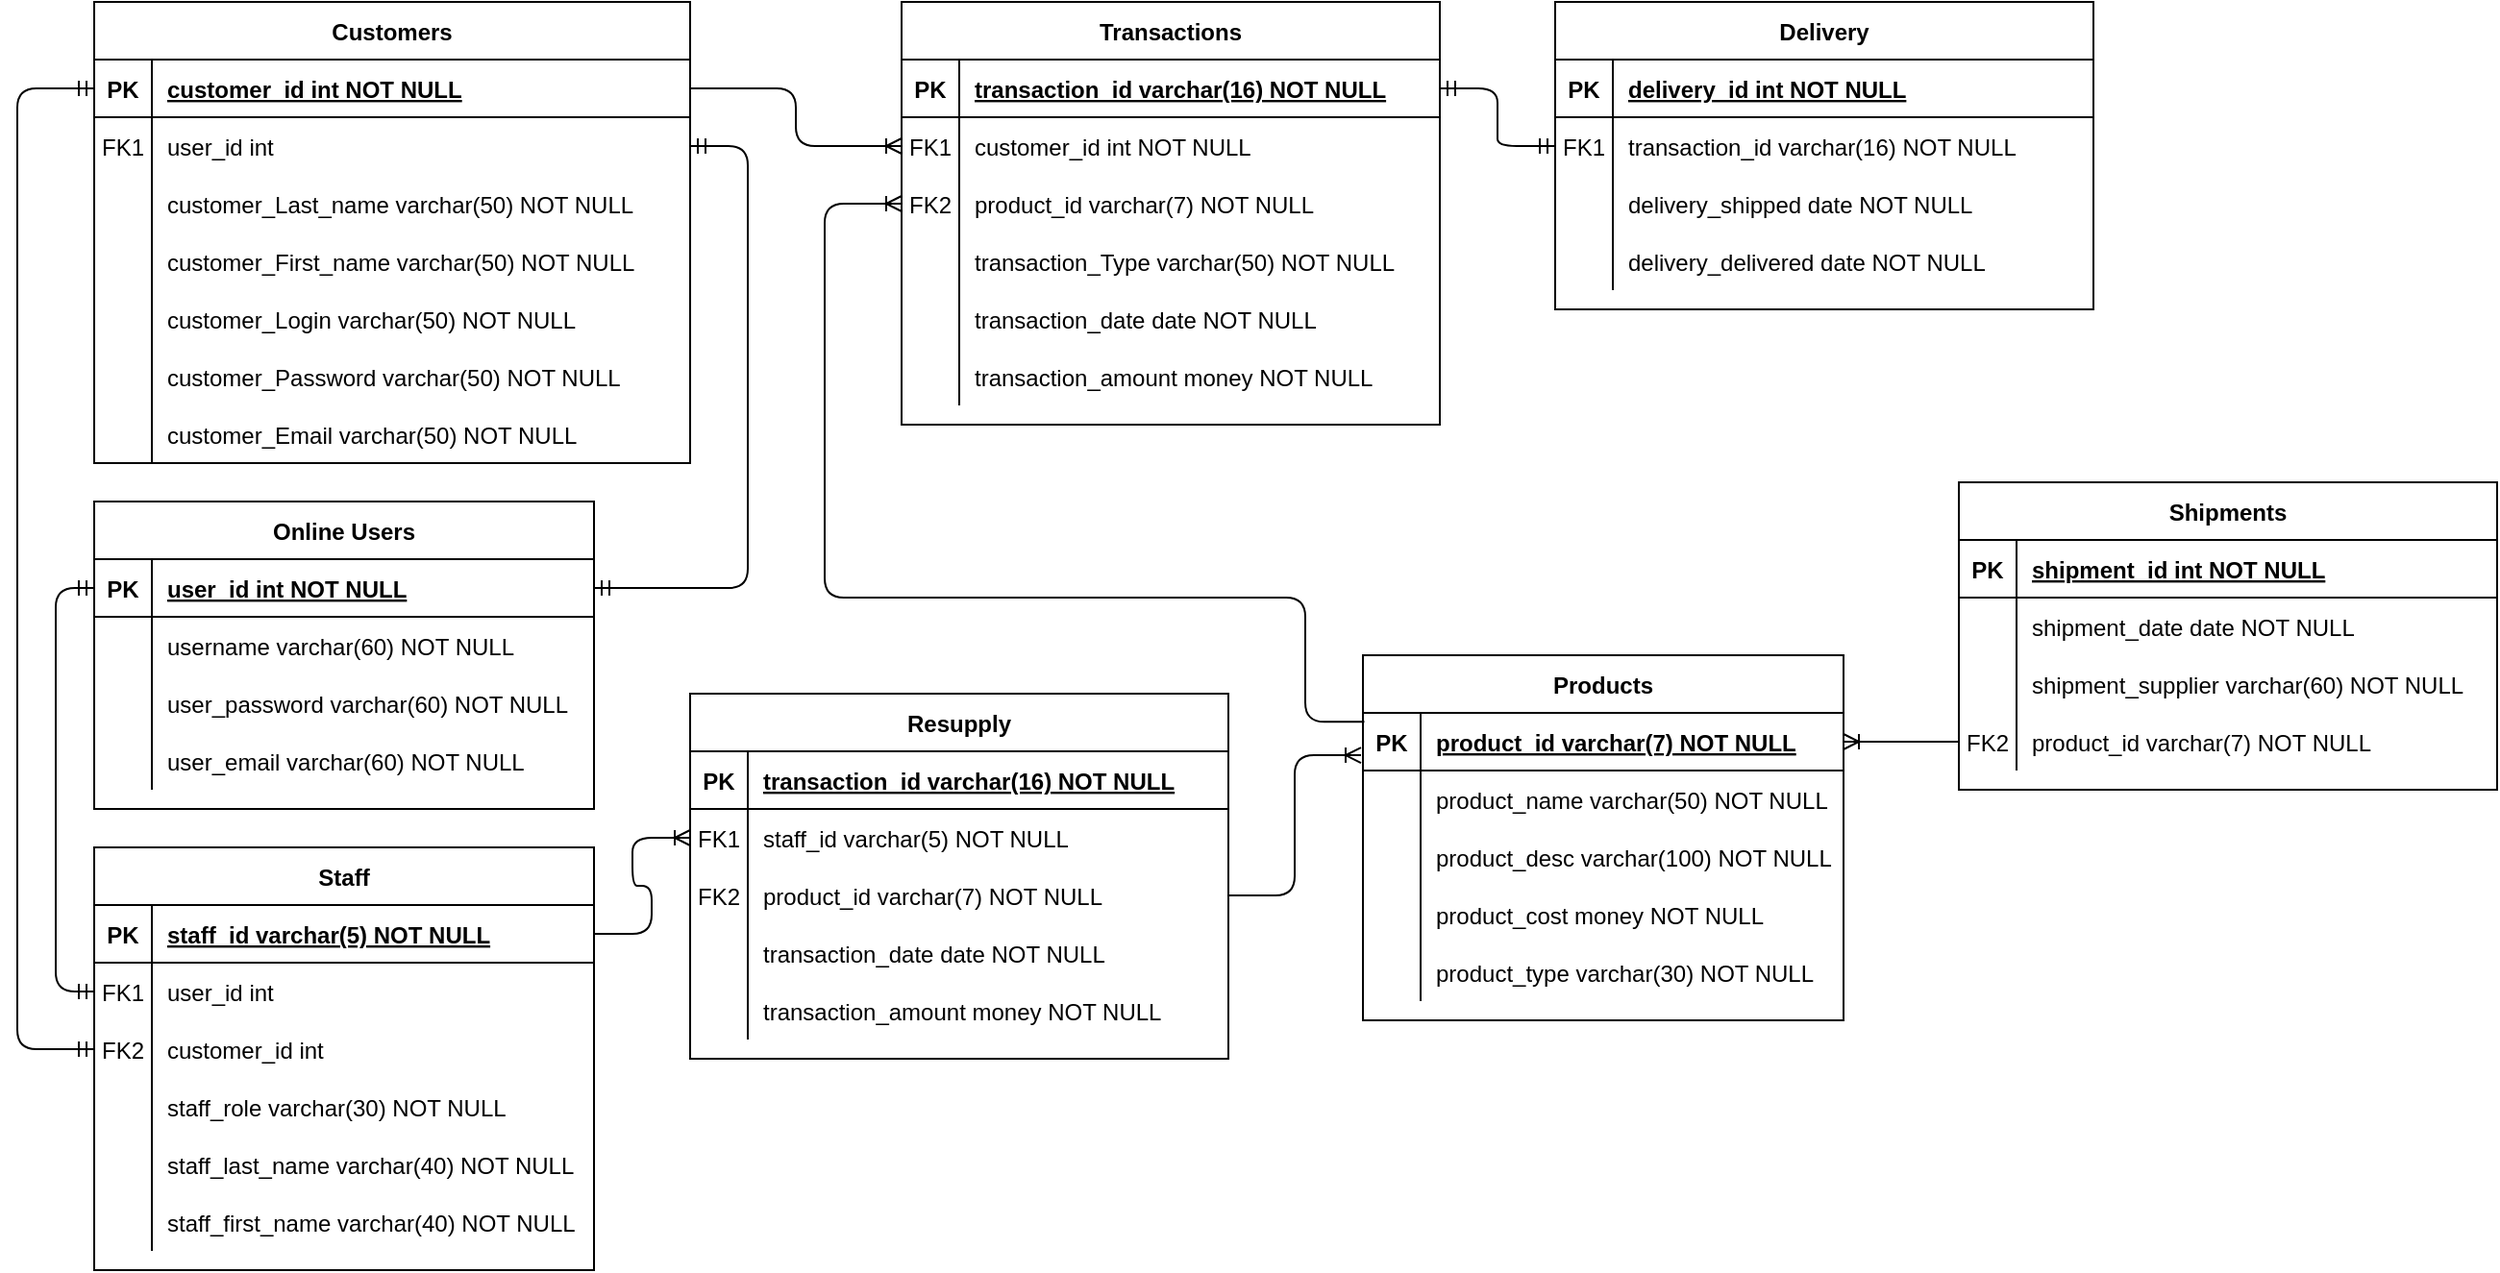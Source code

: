 <mxfile version="15.0.5" type="github">
  <diagram id="R2lEEEUBdFMjLlhIrx00" name="Page-1">
    <mxGraphModel dx="1497" dy="776" grid="1" gridSize="10" guides="1" tooltips="1" connect="1" arrows="1" fold="1" page="1" pageScale="1" pageWidth="850" pageHeight="1100" math="0" shadow="0" extFonts="Permanent Marker^https://fonts.googleapis.com/css?family=Permanent+Marker">
      <root>
        <mxCell id="0" />
        <mxCell id="1" parent="0" />
        <mxCell id="C-vyLk0tnHw3VtMMgP7b-2" value="Transactions" style="shape=table;startSize=30;container=1;collapsible=1;childLayout=tableLayout;fixedRows=1;rowLines=0;fontStyle=1;align=center;resizeLast=1;" parent="1" vertex="1">
          <mxGeometry x="510" y="80" width="280" height="220" as="geometry" />
        </mxCell>
        <mxCell id="C-vyLk0tnHw3VtMMgP7b-3" value="" style="shape=partialRectangle;collapsible=0;dropTarget=0;pointerEvents=0;fillColor=none;points=[[0,0.5],[1,0.5]];portConstraint=eastwest;top=0;left=0;right=0;bottom=1;" parent="C-vyLk0tnHw3VtMMgP7b-2" vertex="1">
          <mxGeometry y="30" width="280" height="30" as="geometry" />
        </mxCell>
        <mxCell id="C-vyLk0tnHw3VtMMgP7b-4" value="PK" style="shape=partialRectangle;overflow=hidden;connectable=0;fillColor=none;top=0;left=0;bottom=0;right=0;fontStyle=1;" parent="C-vyLk0tnHw3VtMMgP7b-3" vertex="1">
          <mxGeometry width="30" height="30" as="geometry" />
        </mxCell>
        <mxCell id="C-vyLk0tnHw3VtMMgP7b-5" value="transaction_id varchar(16) NOT NULL " style="shape=partialRectangle;overflow=hidden;connectable=0;fillColor=none;top=0;left=0;bottom=0;right=0;align=left;spacingLeft=6;fontStyle=5;" parent="C-vyLk0tnHw3VtMMgP7b-3" vertex="1">
          <mxGeometry x="30" width="250" height="30" as="geometry" />
        </mxCell>
        <mxCell id="ZlG9DIzMTzp9tEVPSgAF-17" value="" style="shape=partialRectangle;collapsible=0;dropTarget=0;pointerEvents=0;fillColor=none;points=[[0,0.5],[1,0.5]];portConstraint=eastwest;top=0;left=0;right=0;bottom=0;" vertex="1" parent="C-vyLk0tnHw3VtMMgP7b-2">
          <mxGeometry y="60" width="280" height="30" as="geometry" />
        </mxCell>
        <mxCell id="ZlG9DIzMTzp9tEVPSgAF-18" value="FK1" style="shape=partialRectangle;overflow=hidden;connectable=0;fillColor=none;top=0;left=0;bottom=0;right=0;" vertex="1" parent="ZlG9DIzMTzp9tEVPSgAF-17">
          <mxGeometry width="30" height="30" as="geometry" />
        </mxCell>
        <mxCell id="ZlG9DIzMTzp9tEVPSgAF-19" value="customer_id int NOT NULL" style="shape=partialRectangle;overflow=hidden;connectable=0;fillColor=none;top=0;left=0;bottom=0;right=0;align=left;spacingLeft=6;" vertex="1" parent="ZlG9DIzMTzp9tEVPSgAF-17">
          <mxGeometry x="30" width="250" height="30" as="geometry" />
        </mxCell>
        <mxCell id="ZlG9DIzMTzp9tEVPSgAF-20" value="" style="shape=partialRectangle;collapsible=0;dropTarget=0;pointerEvents=0;fillColor=none;points=[[0,0.5],[1,0.5]];portConstraint=eastwest;top=0;left=0;right=0;bottom=0;" vertex="1" parent="C-vyLk0tnHw3VtMMgP7b-2">
          <mxGeometry y="90" width="280" height="30" as="geometry" />
        </mxCell>
        <mxCell id="ZlG9DIzMTzp9tEVPSgAF-21" value="FK2" style="shape=partialRectangle;overflow=hidden;connectable=0;fillColor=none;top=0;left=0;bottom=0;right=0;" vertex="1" parent="ZlG9DIzMTzp9tEVPSgAF-20">
          <mxGeometry width="30" height="30" as="geometry" />
        </mxCell>
        <mxCell id="ZlG9DIzMTzp9tEVPSgAF-22" value="product_id varchar(7) NOT NULL" style="shape=partialRectangle;overflow=hidden;connectable=0;fillColor=none;top=0;left=0;bottom=0;right=0;align=left;spacingLeft=6;" vertex="1" parent="ZlG9DIzMTzp9tEVPSgAF-20">
          <mxGeometry x="30" width="250" height="30" as="geometry" />
        </mxCell>
        <mxCell id="C-vyLk0tnHw3VtMMgP7b-6" value="" style="shape=partialRectangle;collapsible=0;dropTarget=0;pointerEvents=0;fillColor=none;points=[[0,0.5],[1,0.5]];portConstraint=eastwest;top=0;left=0;right=0;bottom=0;" parent="C-vyLk0tnHw3VtMMgP7b-2" vertex="1">
          <mxGeometry y="120" width="280" height="30" as="geometry" />
        </mxCell>
        <mxCell id="C-vyLk0tnHw3VtMMgP7b-7" value="" style="shape=partialRectangle;overflow=hidden;connectable=0;fillColor=none;top=0;left=0;bottom=0;right=0;" parent="C-vyLk0tnHw3VtMMgP7b-6" vertex="1">
          <mxGeometry width="30" height="30" as="geometry" />
        </mxCell>
        <mxCell id="C-vyLk0tnHw3VtMMgP7b-8" value="transaction_Type varchar(50) NOT NULL" style="shape=partialRectangle;overflow=hidden;connectable=0;fillColor=none;top=0;left=0;bottom=0;right=0;align=left;spacingLeft=6;" parent="C-vyLk0tnHw3VtMMgP7b-6" vertex="1">
          <mxGeometry x="30" width="250" height="30" as="geometry" />
        </mxCell>
        <mxCell id="C-vyLk0tnHw3VtMMgP7b-9" value="" style="shape=partialRectangle;collapsible=0;dropTarget=0;pointerEvents=0;fillColor=none;points=[[0,0.5],[1,0.5]];portConstraint=eastwest;top=0;left=0;right=0;bottom=0;" parent="C-vyLk0tnHw3VtMMgP7b-2" vertex="1">
          <mxGeometry y="150" width="280" height="30" as="geometry" />
        </mxCell>
        <mxCell id="C-vyLk0tnHw3VtMMgP7b-10" value="" style="shape=partialRectangle;overflow=hidden;connectable=0;fillColor=none;top=0;left=0;bottom=0;right=0;" parent="C-vyLk0tnHw3VtMMgP7b-9" vertex="1">
          <mxGeometry width="30" height="30" as="geometry" />
        </mxCell>
        <mxCell id="C-vyLk0tnHw3VtMMgP7b-11" value="transaction_date date NOT NULL" style="shape=partialRectangle;overflow=hidden;connectable=0;fillColor=none;top=0;left=0;bottom=0;right=0;align=left;spacingLeft=6;" parent="C-vyLk0tnHw3VtMMgP7b-9" vertex="1">
          <mxGeometry x="30" width="250" height="30" as="geometry" />
        </mxCell>
        <mxCell id="ZlG9DIzMTzp9tEVPSgAF-14" value="" style="shape=partialRectangle;collapsible=0;dropTarget=0;pointerEvents=0;fillColor=none;points=[[0,0.5],[1,0.5]];portConstraint=eastwest;top=0;left=0;right=0;bottom=0;" vertex="1" parent="C-vyLk0tnHw3VtMMgP7b-2">
          <mxGeometry y="180" width="280" height="30" as="geometry" />
        </mxCell>
        <mxCell id="ZlG9DIzMTzp9tEVPSgAF-15" value="" style="shape=partialRectangle;overflow=hidden;connectable=0;fillColor=none;top=0;left=0;bottom=0;right=0;" vertex="1" parent="ZlG9DIzMTzp9tEVPSgAF-14">
          <mxGeometry width="30" height="30" as="geometry" />
        </mxCell>
        <mxCell id="ZlG9DIzMTzp9tEVPSgAF-16" value="transaction_amount money NOT NULL" style="shape=partialRectangle;overflow=hidden;connectable=0;fillColor=none;top=0;left=0;bottom=0;right=0;align=left;spacingLeft=6;" vertex="1" parent="ZlG9DIzMTzp9tEVPSgAF-14">
          <mxGeometry x="30" width="250" height="30" as="geometry" />
        </mxCell>
        <mxCell id="C-vyLk0tnHw3VtMMgP7b-23" value="Customers" style="shape=table;startSize=30;container=1;collapsible=1;childLayout=tableLayout;fixedRows=1;rowLines=0;fontStyle=1;align=center;resizeLast=1;" parent="1" vertex="1">
          <mxGeometry x="90" y="80" width="310" height="240" as="geometry" />
        </mxCell>
        <mxCell id="C-vyLk0tnHw3VtMMgP7b-24" value="" style="shape=partialRectangle;collapsible=0;dropTarget=0;pointerEvents=0;fillColor=none;points=[[0,0.5],[1,0.5]];portConstraint=eastwest;top=0;left=0;right=0;bottom=1;" parent="C-vyLk0tnHw3VtMMgP7b-23" vertex="1">
          <mxGeometry y="30" width="310" height="30" as="geometry" />
        </mxCell>
        <mxCell id="C-vyLk0tnHw3VtMMgP7b-25" value="PK" style="shape=partialRectangle;overflow=hidden;connectable=0;fillColor=none;top=0;left=0;bottom=0;right=0;fontStyle=1;" parent="C-vyLk0tnHw3VtMMgP7b-24" vertex="1">
          <mxGeometry width="30" height="30" as="geometry" />
        </mxCell>
        <mxCell id="C-vyLk0tnHw3VtMMgP7b-26" value="customer_id int NOT NULL" style="shape=partialRectangle;overflow=hidden;connectable=0;fillColor=none;top=0;left=0;bottom=0;right=0;align=left;spacingLeft=6;fontStyle=5;" parent="C-vyLk0tnHw3VtMMgP7b-24" vertex="1">
          <mxGeometry x="30" width="280" height="30" as="geometry" />
        </mxCell>
        <mxCell id="ZlG9DIzMTzp9tEVPSgAF-80" value="" style="shape=partialRectangle;collapsible=0;dropTarget=0;pointerEvents=0;fillColor=none;points=[[0,0.5],[1,0.5]];portConstraint=eastwest;top=0;left=0;right=0;bottom=0;" vertex="1" parent="C-vyLk0tnHw3VtMMgP7b-23">
          <mxGeometry y="60" width="310" height="30" as="geometry" />
        </mxCell>
        <mxCell id="ZlG9DIzMTzp9tEVPSgAF-81" value="FK1" style="shape=partialRectangle;overflow=hidden;connectable=0;fillColor=none;top=0;left=0;bottom=0;right=0;" vertex="1" parent="ZlG9DIzMTzp9tEVPSgAF-80">
          <mxGeometry width="30" height="30" as="geometry" />
        </mxCell>
        <mxCell id="ZlG9DIzMTzp9tEVPSgAF-82" value="user_id int " style="shape=partialRectangle;overflow=hidden;connectable=0;fillColor=none;top=0;left=0;bottom=0;right=0;align=left;spacingLeft=6;" vertex="1" parent="ZlG9DIzMTzp9tEVPSgAF-80">
          <mxGeometry x="30" width="280" height="30" as="geometry" />
        </mxCell>
        <mxCell id="C-vyLk0tnHw3VtMMgP7b-27" value="" style="shape=partialRectangle;collapsible=0;dropTarget=0;pointerEvents=0;fillColor=none;points=[[0,0.5],[1,0.5]];portConstraint=eastwest;top=0;left=0;right=0;bottom=0;" parent="C-vyLk0tnHw3VtMMgP7b-23" vertex="1">
          <mxGeometry y="90" width="310" height="30" as="geometry" />
        </mxCell>
        <mxCell id="C-vyLk0tnHw3VtMMgP7b-28" value="" style="shape=partialRectangle;overflow=hidden;connectable=0;fillColor=none;top=0;left=0;bottom=0;right=0;" parent="C-vyLk0tnHw3VtMMgP7b-27" vertex="1">
          <mxGeometry width="30" height="30" as="geometry" />
        </mxCell>
        <mxCell id="C-vyLk0tnHw3VtMMgP7b-29" value="customer_Last_name varchar(50) NOT NULL " style="shape=partialRectangle;overflow=hidden;connectable=0;fillColor=none;top=0;left=0;bottom=0;right=0;align=left;spacingLeft=6;" parent="C-vyLk0tnHw3VtMMgP7b-27" vertex="1">
          <mxGeometry x="30" width="280" height="30" as="geometry" />
        </mxCell>
        <mxCell id="ZlG9DIzMTzp9tEVPSgAF-2" value="" style="shape=partialRectangle;collapsible=0;dropTarget=0;pointerEvents=0;fillColor=none;points=[[0,0.5],[1,0.5]];portConstraint=eastwest;top=0;left=0;right=0;bottom=0;" vertex="1" parent="C-vyLk0tnHw3VtMMgP7b-23">
          <mxGeometry y="120" width="310" height="30" as="geometry" />
        </mxCell>
        <mxCell id="ZlG9DIzMTzp9tEVPSgAF-3" value="" style="shape=partialRectangle;overflow=hidden;connectable=0;fillColor=none;top=0;left=0;bottom=0;right=0;" vertex="1" parent="ZlG9DIzMTzp9tEVPSgAF-2">
          <mxGeometry width="30" height="30" as="geometry" />
        </mxCell>
        <mxCell id="ZlG9DIzMTzp9tEVPSgAF-4" value="customer_First_name varchar(50) NOT NULL " style="shape=partialRectangle;overflow=hidden;connectable=0;fillColor=none;top=0;left=0;bottom=0;right=0;align=left;spacingLeft=6;" vertex="1" parent="ZlG9DIzMTzp9tEVPSgAF-2">
          <mxGeometry x="30" width="280" height="30" as="geometry" />
        </mxCell>
        <mxCell id="ZlG9DIzMTzp9tEVPSgAF-5" value="" style="shape=partialRectangle;collapsible=0;dropTarget=0;pointerEvents=0;fillColor=none;points=[[0,0.5],[1,0.5]];portConstraint=eastwest;top=0;left=0;right=0;bottom=0;" vertex="1" parent="C-vyLk0tnHw3VtMMgP7b-23">
          <mxGeometry y="150" width="310" height="30" as="geometry" />
        </mxCell>
        <mxCell id="ZlG9DIzMTzp9tEVPSgAF-6" value="" style="shape=partialRectangle;overflow=hidden;connectable=0;fillColor=none;top=0;left=0;bottom=0;right=0;" vertex="1" parent="ZlG9DIzMTzp9tEVPSgAF-5">
          <mxGeometry width="30" height="30" as="geometry" />
        </mxCell>
        <mxCell id="ZlG9DIzMTzp9tEVPSgAF-7" value="customer_Login varchar(50) NOT NULL " style="shape=partialRectangle;overflow=hidden;connectable=0;fillColor=none;top=0;left=0;bottom=0;right=0;align=left;spacingLeft=6;" vertex="1" parent="ZlG9DIzMTzp9tEVPSgAF-5">
          <mxGeometry x="30" width="280" height="30" as="geometry" />
        </mxCell>
        <mxCell id="ZlG9DIzMTzp9tEVPSgAF-8" value="" style="shape=partialRectangle;collapsible=0;dropTarget=0;pointerEvents=0;fillColor=none;points=[[0,0.5],[1,0.5]];portConstraint=eastwest;top=0;left=0;right=0;bottom=0;" vertex="1" parent="C-vyLk0tnHw3VtMMgP7b-23">
          <mxGeometry y="180" width="310" height="30" as="geometry" />
        </mxCell>
        <mxCell id="ZlG9DIzMTzp9tEVPSgAF-9" value="" style="shape=partialRectangle;overflow=hidden;connectable=0;fillColor=none;top=0;left=0;bottom=0;right=0;" vertex="1" parent="ZlG9DIzMTzp9tEVPSgAF-8">
          <mxGeometry width="30" height="30" as="geometry" />
        </mxCell>
        <mxCell id="ZlG9DIzMTzp9tEVPSgAF-10" value="customer_Password varchar(50) NOT NULL " style="shape=partialRectangle;overflow=hidden;connectable=0;fillColor=none;top=0;left=0;bottom=0;right=0;align=left;spacingLeft=6;" vertex="1" parent="ZlG9DIzMTzp9tEVPSgAF-8">
          <mxGeometry x="30" width="280" height="30" as="geometry" />
        </mxCell>
        <mxCell id="ZlG9DIzMTzp9tEVPSgAF-11" value="" style="shape=partialRectangle;collapsible=0;dropTarget=0;pointerEvents=0;fillColor=none;points=[[0,0.5],[1,0.5]];portConstraint=eastwest;top=0;left=0;right=0;bottom=0;" vertex="1" parent="C-vyLk0tnHw3VtMMgP7b-23">
          <mxGeometry y="210" width="310" height="30" as="geometry" />
        </mxCell>
        <mxCell id="ZlG9DIzMTzp9tEVPSgAF-12" value="" style="shape=partialRectangle;overflow=hidden;connectable=0;fillColor=none;top=0;left=0;bottom=0;right=0;" vertex="1" parent="ZlG9DIzMTzp9tEVPSgAF-11">
          <mxGeometry width="30" height="30" as="geometry" />
        </mxCell>
        <mxCell id="ZlG9DIzMTzp9tEVPSgAF-13" value="customer_Email varchar(50) NOT NULL " style="shape=partialRectangle;overflow=hidden;connectable=0;fillColor=none;top=0;left=0;bottom=0;right=0;align=left;spacingLeft=6;" vertex="1" parent="ZlG9DIzMTzp9tEVPSgAF-11">
          <mxGeometry x="30" width="280" height="30" as="geometry" />
        </mxCell>
        <mxCell id="ZlG9DIzMTzp9tEVPSgAF-42" value="Staff" style="shape=table;startSize=30;container=1;collapsible=1;childLayout=tableLayout;fixedRows=1;rowLines=0;fontStyle=1;align=center;resizeLast=1;" vertex="1" parent="1">
          <mxGeometry x="90" y="520" width="260" height="220" as="geometry" />
        </mxCell>
        <mxCell id="ZlG9DIzMTzp9tEVPSgAF-43" value="" style="shape=partialRectangle;collapsible=0;dropTarget=0;pointerEvents=0;fillColor=none;top=0;left=0;bottom=1;right=0;points=[[0,0.5],[1,0.5]];portConstraint=eastwest;" vertex="1" parent="ZlG9DIzMTzp9tEVPSgAF-42">
          <mxGeometry y="30" width="260" height="30" as="geometry" />
        </mxCell>
        <mxCell id="ZlG9DIzMTzp9tEVPSgAF-44" value="PK" style="shape=partialRectangle;connectable=0;fillColor=none;top=0;left=0;bottom=0;right=0;fontStyle=1;overflow=hidden;" vertex="1" parent="ZlG9DIzMTzp9tEVPSgAF-43">
          <mxGeometry width="30" height="30" as="geometry" />
        </mxCell>
        <mxCell id="ZlG9DIzMTzp9tEVPSgAF-45" value="staff_id varchar(5) NOT NULL" style="shape=partialRectangle;connectable=0;fillColor=none;top=0;left=0;bottom=0;right=0;align=left;spacingLeft=6;fontStyle=5;overflow=hidden;" vertex="1" parent="ZlG9DIzMTzp9tEVPSgAF-43">
          <mxGeometry x="30" width="230" height="30" as="geometry" />
        </mxCell>
        <mxCell id="ZlG9DIzMTzp9tEVPSgAF-55" value="" style="shape=partialRectangle;collapsible=0;dropTarget=0;pointerEvents=0;fillColor=none;top=0;left=0;bottom=0;right=0;points=[[0,0.5],[1,0.5]];portConstraint=eastwest;" vertex="1" parent="ZlG9DIzMTzp9tEVPSgAF-42">
          <mxGeometry y="60" width="260" height="30" as="geometry" />
        </mxCell>
        <mxCell id="ZlG9DIzMTzp9tEVPSgAF-56" value="FK1" style="shape=partialRectangle;connectable=0;fillColor=none;top=0;left=0;bottom=0;right=0;editable=1;overflow=hidden;" vertex="1" parent="ZlG9DIzMTzp9tEVPSgAF-55">
          <mxGeometry width="30" height="30" as="geometry" />
        </mxCell>
        <mxCell id="ZlG9DIzMTzp9tEVPSgAF-57" value="user_id int " style="shape=partialRectangle;connectable=0;fillColor=none;top=0;left=0;bottom=0;right=0;align=left;spacingLeft=6;overflow=hidden;" vertex="1" parent="ZlG9DIzMTzp9tEVPSgAF-55">
          <mxGeometry x="30" width="230" height="30" as="geometry" />
        </mxCell>
        <mxCell id="ZlG9DIzMTzp9tEVPSgAF-83" value="" style="shape=partialRectangle;collapsible=0;dropTarget=0;pointerEvents=0;fillColor=none;top=0;left=0;bottom=0;right=0;points=[[0,0.5],[1,0.5]];portConstraint=eastwest;" vertex="1" parent="ZlG9DIzMTzp9tEVPSgAF-42">
          <mxGeometry y="90" width="260" height="30" as="geometry" />
        </mxCell>
        <mxCell id="ZlG9DIzMTzp9tEVPSgAF-84" value="FK2" style="shape=partialRectangle;connectable=0;fillColor=none;top=0;left=0;bottom=0;right=0;editable=1;overflow=hidden;" vertex="1" parent="ZlG9DIzMTzp9tEVPSgAF-83">
          <mxGeometry width="30" height="30" as="geometry" />
        </mxCell>
        <mxCell id="ZlG9DIzMTzp9tEVPSgAF-85" value="customer_id int " style="shape=partialRectangle;connectable=0;fillColor=none;top=0;left=0;bottom=0;right=0;align=left;spacingLeft=6;overflow=hidden;" vertex="1" parent="ZlG9DIzMTzp9tEVPSgAF-83">
          <mxGeometry x="30" width="230" height="30" as="geometry" />
        </mxCell>
        <mxCell id="ZlG9DIzMTzp9tEVPSgAF-46" value="" style="shape=partialRectangle;collapsible=0;dropTarget=0;pointerEvents=0;fillColor=none;top=0;left=0;bottom=0;right=0;points=[[0,0.5],[1,0.5]];portConstraint=eastwest;" vertex="1" parent="ZlG9DIzMTzp9tEVPSgAF-42">
          <mxGeometry y="120" width="260" height="30" as="geometry" />
        </mxCell>
        <mxCell id="ZlG9DIzMTzp9tEVPSgAF-47" value="" style="shape=partialRectangle;connectable=0;fillColor=none;top=0;left=0;bottom=0;right=0;editable=1;overflow=hidden;" vertex="1" parent="ZlG9DIzMTzp9tEVPSgAF-46">
          <mxGeometry width="30" height="30" as="geometry" />
        </mxCell>
        <mxCell id="ZlG9DIzMTzp9tEVPSgAF-48" value="staff_role varchar(30) NOT NULL" style="shape=partialRectangle;connectable=0;fillColor=none;top=0;left=0;bottom=0;right=0;align=left;spacingLeft=6;overflow=hidden;" vertex="1" parent="ZlG9DIzMTzp9tEVPSgAF-46">
          <mxGeometry x="30" width="230" height="30" as="geometry" />
        </mxCell>
        <mxCell id="ZlG9DIzMTzp9tEVPSgAF-49" value="" style="shape=partialRectangle;collapsible=0;dropTarget=0;pointerEvents=0;fillColor=none;top=0;left=0;bottom=0;right=0;points=[[0,0.5],[1,0.5]];portConstraint=eastwest;" vertex="1" parent="ZlG9DIzMTzp9tEVPSgAF-42">
          <mxGeometry y="150" width="260" height="30" as="geometry" />
        </mxCell>
        <mxCell id="ZlG9DIzMTzp9tEVPSgAF-50" value="" style="shape=partialRectangle;connectable=0;fillColor=none;top=0;left=0;bottom=0;right=0;editable=1;overflow=hidden;" vertex="1" parent="ZlG9DIzMTzp9tEVPSgAF-49">
          <mxGeometry width="30" height="30" as="geometry" />
        </mxCell>
        <mxCell id="ZlG9DIzMTzp9tEVPSgAF-51" value="staff_last_name varchar(40) NOT NULL" style="shape=partialRectangle;connectable=0;fillColor=none;top=0;left=0;bottom=0;right=0;align=left;spacingLeft=6;overflow=hidden;" vertex="1" parent="ZlG9DIzMTzp9tEVPSgAF-49">
          <mxGeometry x="30" width="230" height="30" as="geometry" />
        </mxCell>
        <mxCell id="ZlG9DIzMTzp9tEVPSgAF-52" value="" style="shape=partialRectangle;collapsible=0;dropTarget=0;pointerEvents=0;fillColor=none;top=0;left=0;bottom=0;right=0;points=[[0,0.5],[1,0.5]];portConstraint=eastwest;" vertex="1" parent="ZlG9DIzMTzp9tEVPSgAF-42">
          <mxGeometry y="180" width="260" height="30" as="geometry" />
        </mxCell>
        <mxCell id="ZlG9DIzMTzp9tEVPSgAF-53" value="" style="shape=partialRectangle;connectable=0;fillColor=none;top=0;left=0;bottom=0;right=0;editable=1;overflow=hidden;" vertex="1" parent="ZlG9DIzMTzp9tEVPSgAF-52">
          <mxGeometry width="30" height="30" as="geometry" />
        </mxCell>
        <mxCell id="ZlG9DIzMTzp9tEVPSgAF-54" value="staff_first_name varchar(40) NOT NULL" style="shape=partialRectangle;connectable=0;fillColor=none;top=0;left=0;bottom=0;right=0;align=left;spacingLeft=6;overflow=hidden;" vertex="1" parent="ZlG9DIzMTzp9tEVPSgAF-52">
          <mxGeometry x="30" width="230" height="30" as="geometry" />
        </mxCell>
        <mxCell id="ZlG9DIzMTzp9tEVPSgAF-86" value="Online Users" style="shape=table;startSize=30;container=1;collapsible=1;childLayout=tableLayout;fixedRows=1;rowLines=0;fontStyle=1;align=center;resizeLast=1;" vertex="1" parent="1">
          <mxGeometry x="90" y="340" width="260" height="160" as="geometry" />
        </mxCell>
        <mxCell id="ZlG9DIzMTzp9tEVPSgAF-87" value="" style="shape=partialRectangle;collapsible=0;dropTarget=0;pointerEvents=0;fillColor=none;top=0;left=0;bottom=1;right=0;points=[[0,0.5],[1,0.5]];portConstraint=eastwest;" vertex="1" parent="ZlG9DIzMTzp9tEVPSgAF-86">
          <mxGeometry y="30" width="260" height="30" as="geometry" />
        </mxCell>
        <mxCell id="ZlG9DIzMTzp9tEVPSgAF-88" value="PK" style="shape=partialRectangle;connectable=0;fillColor=none;top=0;left=0;bottom=0;right=0;fontStyle=1;overflow=hidden;" vertex="1" parent="ZlG9DIzMTzp9tEVPSgAF-87">
          <mxGeometry width="30" height="30" as="geometry" />
        </mxCell>
        <mxCell id="ZlG9DIzMTzp9tEVPSgAF-89" value="user_id int NOT NULL" style="shape=partialRectangle;connectable=0;fillColor=none;top=0;left=0;bottom=0;right=0;align=left;spacingLeft=6;fontStyle=5;overflow=hidden;" vertex="1" parent="ZlG9DIzMTzp9tEVPSgAF-87">
          <mxGeometry x="30" width="230" height="30" as="geometry" />
        </mxCell>
        <mxCell id="ZlG9DIzMTzp9tEVPSgAF-90" value="" style="shape=partialRectangle;collapsible=0;dropTarget=0;pointerEvents=0;fillColor=none;top=0;left=0;bottom=0;right=0;points=[[0,0.5],[1,0.5]];portConstraint=eastwest;" vertex="1" parent="ZlG9DIzMTzp9tEVPSgAF-86">
          <mxGeometry y="60" width="260" height="30" as="geometry" />
        </mxCell>
        <mxCell id="ZlG9DIzMTzp9tEVPSgAF-91" value="" style="shape=partialRectangle;connectable=0;fillColor=none;top=0;left=0;bottom=0;right=0;editable=1;overflow=hidden;" vertex="1" parent="ZlG9DIzMTzp9tEVPSgAF-90">
          <mxGeometry width="30" height="30" as="geometry" />
        </mxCell>
        <mxCell id="ZlG9DIzMTzp9tEVPSgAF-92" value="username varchar(60) NOT NULL" style="shape=partialRectangle;connectable=0;fillColor=none;top=0;left=0;bottom=0;right=0;align=left;spacingLeft=6;overflow=hidden;" vertex="1" parent="ZlG9DIzMTzp9tEVPSgAF-90">
          <mxGeometry x="30" width="230" height="30" as="geometry" />
        </mxCell>
        <mxCell id="ZlG9DIzMTzp9tEVPSgAF-93" value="" style="shape=partialRectangle;collapsible=0;dropTarget=0;pointerEvents=0;fillColor=none;top=0;left=0;bottom=0;right=0;points=[[0,0.5],[1,0.5]];portConstraint=eastwest;" vertex="1" parent="ZlG9DIzMTzp9tEVPSgAF-86">
          <mxGeometry y="90" width="260" height="30" as="geometry" />
        </mxCell>
        <mxCell id="ZlG9DIzMTzp9tEVPSgAF-94" value="" style="shape=partialRectangle;connectable=0;fillColor=none;top=0;left=0;bottom=0;right=0;editable=1;overflow=hidden;" vertex="1" parent="ZlG9DIzMTzp9tEVPSgAF-93">
          <mxGeometry width="30" height="30" as="geometry" />
        </mxCell>
        <mxCell id="ZlG9DIzMTzp9tEVPSgAF-95" value="user_password varchar(60) NOT NULL" style="shape=partialRectangle;connectable=0;fillColor=none;top=0;left=0;bottom=0;right=0;align=left;spacingLeft=6;overflow=hidden;" vertex="1" parent="ZlG9DIzMTzp9tEVPSgAF-93">
          <mxGeometry x="30" width="230" height="30" as="geometry" />
        </mxCell>
        <mxCell id="ZlG9DIzMTzp9tEVPSgAF-96" value="" style="shape=partialRectangle;collapsible=0;dropTarget=0;pointerEvents=0;fillColor=none;top=0;left=0;bottom=0;right=0;points=[[0,0.5],[1,0.5]];portConstraint=eastwest;" vertex="1" parent="ZlG9DIzMTzp9tEVPSgAF-86">
          <mxGeometry y="120" width="260" height="30" as="geometry" />
        </mxCell>
        <mxCell id="ZlG9DIzMTzp9tEVPSgAF-97" value="" style="shape=partialRectangle;connectable=0;fillColor=none;top=0;left=0;bottom=0;right=0;editable=1;overflow=hidden;" vertex="1" parent="ZlG9DIzMTzp9tEVPSgAF-96">
          <mxGeometry width="30" height="30" as="geometry" />
        </mxCell>
        <mxCell id="ZlG9DIzMTzp9tEVPSgAF-98" value="user_email varchar(60) NOT NULL" style="shape=partialRectangle;connectable=0;fillColor=none;top=0;left=0;bottom=0;right=0;align=left;spacingLeft=6;overflow=hidden;" vertex="1" parent="ZlG9DIzMTzp9tEVPSgAF-96">
          <mxGeometry x="30" width="230" height="30" as="geometry" />
        </mxCell>
        <mxCell id="ZlG9DIzMTzp9tEVPSgAF-99" value="" style="edgeStyle=elbowEdgeStyle;fontSize=12;html=1;endArrow=ERmandOne;startArrow=ERmandOne;entryX=1;entryY=0.5;entryDx=0;entryDy=0;exitX=1;exitY=0.5;exitDx=0;exitDy=0;rounded=1;" edge="1" parent="1" source="ZlG9DIzMTzp9tEVPSgAF-80" target="ZlG9DIzMTzp9tEVPSgAF-87">
          <mxGeometry width="100" height="100" relative="1" as="geometry">
            <mxPoint x="410" y="305" as="sourcePoint" />
            <mxPoint x="530" y="220" as="targetPoint" />
            <Array as="points">
              <mxPoint x="430" y="350" />
            </Array>
          </mxGeometry>
        </mxCell>
        <mxCell id="ZlG9DIzMTzp9tEVPSgAF-101" value="" style="edgeStyle=elbowEdgeStyle;fontSize=12;html=1;endArrow=ERmandOne;startArrow=ERmandOne;exitX=0;exitY=0.5;exitDx=0;exitDy=0;entryX=0;entryY=0.5;entryDx=0;entryDy=0;" edge="1" parent="1" source="ZlG9DIzMTzp9tEVPSgAF-55" target="ZlG9DIzMTzp9tEVPSgAF-87">
          <mxGeometry width="100" height="100" relative="1" as="geometry">
            <mxPoint x="390" y="580" as="sourcePoint" />
            <mxPoint x="480" y="380" as="targetPoint" />
            <Array as="points">
              <mxPoint x="70" y="510" />
            </Array>
          </mxGeometry>
        </mxCell>
        <mxCell id="ZlG9DIzMTzp9tEVPSgAF-102" value="" style="edgeStyle=elbowEdgeStyle;fontSize=12;html=1;endArrow=ERmandOne;startArrow=ERmandOne;exitX=0;exitY=0.5;exitDx=0;exitDy=0;entryX=0;entryY=0.5;entryDx=0;entryDy=0;" edge="1" parent="1" source="ZlG9DIzMTzp9tEVPSgAF-83" target="C-vyLk0tnHw3VtMMgP7b-24">
          <mxGeometry width="100" height="100" relative="1" as="geometry">
            <mxPoint x="490" y="720" as="sourcePoint" />
            <mxPoint x="510" y="280" as="targetPoint" />
            <Array as="points">
              <mxPoint x="50" y="440" />
            </Array>
          </mxGeometry>
        </mxCell>
        <mxCell id="ZlG9DIzMTzp9tEVPSgAF-105" value="" style="edgeStyle=elbowEdgeStyle;fontSize=12;html=1;endArrow=ERoneToMany;exitX=1;exitY=0.5;exitDx=0;exitDy=0;entryX=0;entryY=0.5;entryDx=0;entryDy=0;" edge="1" parent="1" source="C-vyLk0tnHw3VtMMgP7b-24" target="ZlG9DIzMTzp9tEVPSgAF-17">
          <mxGeometry width="100" height="100" relative="1" as="geometry">
            <mxPoint x="430" y="250" as="sourcePoint" />
            <mxPoint x="530" y="150" as="targetPoint" />
          </mxGeometry>
        </mxCell>
        <mxCell id="ZlG9DIzMTzp9tEVPSgAF-106" value="Delivery" style="shape=table;startSize=30;container=1;collapsible=1;childLayout=tableLayout;fixedRows=1;rowLines=0;fontStyle=1;align=center;resizeLast=1;" vertex="1" parent="1">
          <mxGeometry x="850" y="80" width="280" height="160" as="geometry" />
        </mxCell>
        <mxCell id="ZlG9DIzMTzp9tEVPSgAF-107" value="" style="shape=partialRectangle;collapsible=0;dropTarget=0;pointerEvents=0;fillColor=none;top=0;left=0;bottom=1;right=0;points=[[0,0.5],[1,0.5]];portConstraint=eastwest;" vertex="1" parent="ZlG9DIzMTzp9tEVPSgAF-106">
          <mxGeometry y="30" width="280" height="30" as="geometry" />
        </mxCell>
        <mxCell id="ZlG9DIzMTzp9tEVPSgAF-108" value="PK" style="shape=partialRectangle;connectable=0;fillColor=none;top=0;left=0;bottom=0;right=0;fontStyle=1;overflow=hidden;" vertex="1" parent="ZlG9DIzMTzp9tEVPSgAF-107">
          <mxGeometry width="30" height="30" as="geometry" />
        </mxCell>
        <mxCell id="ZlG9DIzMTzp9tEVPSgAF-109" value="delivery_id int NOT NULL" style="shape=partialRectangle;connectable=0;fillColor=none;top=0;left=0;bottom=0;right=0;align=left;spacingLeft=6;fontStyle=5;overflow=hidden;" vertex="1" parent="ZlG9DIzMTzp9tEVPSgAF-107">
          <mxGeometry x="30" width="250" height="30" as="geometry" />
        </mxCell>
        <mxCell id="ZlG9DIzMTzp9tEVPSgAF-116" value="" style="shape=partialRectangle;collapsible=0;dropTarget=0;pointerEvents=0;fillColor=none;top=0;left=0;bottom=0;right=0;points=[[0,0.5],[1,0.5]];portConstraint=eastwest;" vertex="1" parent="ZlG9DIzMTzp9tEVPSgAF-106">
          <mxGeometry y="60" width="280" height="30" as="geometry" />
        </mxCell>
        <mxCell id="ZlG9DIzMTzp9tEVPSgAF-117" value="FK1" style="shape=partialRectangle;connectable=0;fillColor=none;top=0;left=0;bottom=0;right=0;editable=1;overflow=hidden;" vertex="1" parent="ZlG9DIzMTzp9tEVPSgAF-116">
          <mxGeometry width="30" height="30" as="geometry" />
        </mxCell>
        <mxCell id="ZlG9DIzMTzp9tEVPSgAF-118" value="transaction_id varchar(16) NOT NULL" style="shape=partialRectangle;connectable=0;fillColor=none;top=0;left=0;bottom=0;right=0;align=left;spacingLeft=6;overflow=hidden;" vertex="1" parent="ZlG9DIzMTzp9tEVPSgAF-116">
          <mxGeometry x="30" width="250" height="30" as="geometry" />
        </mxCell>
        <mxCell id="ZlG9DIzMTzp9tEVPSgAF-110" value="" style="shape=partialRectangle;collapsible=0;dropTarget=0;pointerEvents=0;fillColor=none;top=0;left=0;bottom=0;right=0;points=[[0,0.5],[1,0.5]];portConstraint=eastwest;" vertex="1" parent="ZlG9DIzMTzp9tEVPSgAF-106">
          <mxGeometry y="90" width="280" height="30" as="geometry" />
        </mxCell>
        <mxCell id="ZlG9DIzMTzp9tEVPSgAF-111" value="" style="shape=partialRectangle;connectable=0;fillColor=none;top=0;left=0;bottom=0;right=0;editable=1;overflow=hidden;" vertex="1" parent="ZlG9DIzMTzp9tEVPSgAF-110">
          <mxGeometry width="30" height="30" as="geometry" />
        </mxCell>
        <mxCell id="ZlG9DIzMTzp9tEVPSgAF-112" value="delivery_shipped date NOT NULL" style="shape=partialRectangle;connectable=0;fillColor=none;top=0;left=0;bottom=0;right=0;align=left;spacingLeft=6;overflow=hidden;" vertex="1" parent="ZlG9DIzMTzp9tEVPSgAF-110">
          <mxGeometry x="30" width="250" height="30" as="geometry" />
        </mxCell>
        <mxCell id="ZlG9DIzMTzp9tEVPSgAF-119" value="" style="shape=partialRectangle;collapsible=0;dropTarget=0;pointerEvents=0;fillColor=none;top=0;left=0;bottom=0;right=0;points=[[0,0.5],[1,0.5]];portConstraint=eastwest;" vertex="1" parent="ZlG9DIzMTzp9tEVPSgAF-106">
          <mxGeometry y="120" width="280" height="30" as="geometry" />
        </mxCell>
        <mxCell id="ZlG9DIzMTzp9tEVPSgAF-120" value="" style="shape=partialRectangle;connectable=0;fillColor=none;top=0;left=0;bottom=0;right=0;editable=1;overflow=hidden;" vertex="1" parent="ZlG9DIzMTzp9tEVPSgAF-119">
          <mxGeometry width="30" height="30" as="geometry" />
        </mxCell>
        <mxCell id="ZlG9DIzMTzp9tEVPSgAF-121" value="delivery_delivered date NOT NULL" style="shape=partialRectangle;connectable=0;fillColor=none;top=0;left=0;bottom=0;right=0;align=left;spacingLeft=6;overflow=hidden;" vertex="1" parent="ZlG9DIzMTzp9tEVPSgAF-119">
          <mxGeometry x="30" width="250" height="30" as="geometry" />
        </mxCell>
        <mxCell id="ZlG9DIzMTzp9tEVPSgAF-125" value="" style="edgeStyle=entityRelationEdgeStyle;fontSize=12;html=1;endArrow=ERmandOne;startArrow=ERmandOne;exitX=1;exitY=0.5;exitDx=0;exitDy=0;entryX=0;entryY=0.5;entryDx=0;entryDy=0;" edge="1" parent="1" source="C-vyLk0tnHw3VtMMgP7b-3" target="ZlG9DIzMTzp9tEVPSgAF-116">
          <mxGeometry width="100" height="100" relative="1" as="geometry">
            <mxPoint x="820" y="380" as="sourcePoint" />
            <mxPoint x="920" y="280" as="targetPoint" />
          </mxGeometry>
        </mxCell>
        <mxCell id="ZlG9DIzMTzp9tEVPSgAF-127" value="" style="edgeStyle=elbowEdgeStyle;fontSize=12;html=1;endArrow=ERoneToMany;exitX=0;exitY=0.5;exitDx=0;exitDy=0;entryX=1;entryY=0.5;entryDx=0;entryDy=0;" edge="1" parent="1" source="ZlG9DIzMTzp9tEVPSgAF-194" target="C-vyLk0tnHw3VtMMgP7b-14">
          <mxGeometry width="100" height="100" relative="1" as="geometry">
            <mxPoint x="1060" y="705.0" as="sourcePoint" />
            <mxPoint x="1030" y="705" as="targetPoint" />
            <Array as="points">
              <mxPoint x="1030" y="465" />
              <mxPoint x="1040" y="620" />
              <mxPoint x="1030" y="660" />
              <mxPoint x="480" y="480" />
            </Array>
          </mxGeometry>
        </mxCell>
        <mxCell id="C-vyLk0tnHw3VtMMgP7b-13" value="Products" style="shape=table;startSize=30;container=1;collapsible=1;childLayout=tableLayout;fixedRows=1;rowLines=0;fontStyle=1;align=center;resizeLast=1;" parent="1" vertex="1">
          <mxGeometry x="750" y="420" width="250" height="190" as="geometry">
            <mxRectangle x="510" y="325" width="80" height="30" as="alternateBounds" />
          </mxGeometry>
        </mxCell>
        <mxCell id="C-vyLk0tnHw3VtMMgP7b-14" value="" style="shape=partialRectangle;collapsible=0;dropTarget=0;pointerEvents=0;fillColor=none;points=[[0,0.5],[1,0.5]];portConstraint=eastwest;top=0;left=0;right=0;bottom=1;" parent="C-vyLk0tnHw3VtMMgP7b-13" vertex="1">
          <mxGeometry y="30" width="250" height="30" as="geometry" />
        </mxCell>
        <mxCell id="C-vyLk0tnHw3VtMMgP7b-15" value="PK" style="shape=partialRectangle;overflow=hidden;connectable=0;fillColor=none;top=0;left=0;bottom=0;right=0;fontStyle=1;" parent="C-vyLk0tnHw3VtMMgP7b-14" vertex="1">
          <mxGeometry width="30" height="30" as="geometry" />
        </mxCell>
        <mxCell id="C-vyLk0tnHw3VtMMgP7b-16" value="product_id varchar(7) NOT NULL" style="shape=partialRectangle;overflow=hidden;connectable=0;fillColor=none;top=0;left=0;bottom=0;right=0;align=left;spacingLeft=6;fontStyle=5;" parent="C-vyLk0tnHw3VtMMgP7b-14" vertex="1">
          <mxGeometry x="30" width="220" height="30" as="geometry" />
        </mxCell>
        <mxCell id="C-vyLk0tnHw3VtMMgP7b-17" value="" style="shape=partialRectangle;collapsible=0;dropTarget=0;pointerEvents=0;fillColor=none;points=[[0,0.5],[1,0.5]];portConstraint=eastwest;top=0;left=0;right=0;bottom=0;" parent="C-vyLk0tnHw3VtMMgP7b-13" vertex="1">
          <mxGeometry y="60" width="250" height="30" as="geometry" />
        </mxCell>
        <mxCell id="C-vyLk0tnHw3VtMMgP7b-18" value="" style="shape=partialRectangle;overflow=hidden;connectable=0;fillColor=none;top=0;left=0;bottom=0;right=0;" parent="C-vyLk0tnHw3VtMMgP7b-17" vertex="1">
          <mxGeometry width="30" height="30" as="geometry" />
        </mxCell>
        <mxCell id="C-vyLk0tnHw3VtMMgP7b-19" value="product_name varchar(50) NOT NULL" style="shape=partialRectangle;overflow=hidden;connectable=0;fillColor=none;top=0;left=0;bottom=0;right=0;align=left;spacingLeft=6;" parent="C-vyLk0tnHw3VtMMgP7b-17" vertex="1">
          <mxGeometry x="30" width="220" height="30" as="geometry" />
        </mxCell>
        <mxCell id="C-vyLk0tnHw3VtMMgP7b-20" value="" style="shape=partialRectangle;collapsible=0;dropTarget=0;pointerEvents=0;fillColor=none;points=[[0,0.5],[1,0.5]];portConstraint=eastwest;top=0;left=0;right=0;bottom=0;" parent="C-vyLk0tnHw3VtMMgP7b-13" vertex="1">
          <mxGeometry y="90" width="250" height="30" as="geometry" />
        </mxCell>
        <mxCell id="C-vyLk0tnHw3VtMMgP7b-21" value="" style="shape=partialRectangle;overflow=hidden;connectable=0;fillColor=none;top=0;left=0;bottom=0;right=0;" parent="C-vyLk0tnHw3VtMMgP7b-20" vertex="1">
          <mxGeometry width="30" height="30" as="geometry" />
        </mxCell>
        <mxCell id="C-vyLk0tnHw3VtMMgP7b-22" value="product_desc varchar(100) NOT NULL" style="shape=partialRectangle;overflow=hidden;connectable=0;fillColor=none;top=0;left=0;bottom=0;right=0;align=left;spacingLeft=6;" parent="C-vyLk0tnHw3VtMMgP7b-20" vertex="1">
          <mxGeometry x="30" width="220" height="30" as="geometry" />
        </mxCell>
        <mxCell id="ZlG9DIzMTzp9tEVPSgAF-145" value="" style="shape=partialRectangle;collapsible=0;dropTarget=0;pointerEvents=0;fillColor=none;points=[[0,0.5],[1,0.5]];portConstraint=eastwest;top=0;left=0;right=0;bottom=0;" vertex="1" parent="C-vyLk0tnHw3VtMMgP7b-13">
          <mxGeometry y="120" width="250" height="30" as="geometry" />
        </mxCell>
        <mxCell id="ZlG9DIzMTzp9tEVPSgAF-146" value="" style="shape=partialRectangle;overflow=hidden;connectable=0;fillColor=none;top=0;left=0;bottom=0;right=0;" vertex="1" parent="ZlG9DIzMTzp9tEVPSgAF-145">
          <mxGeometry width="30" height="30" as="geometry" />
        </mxCell>
        <mxCell id="ZlG9DIzMTzp9tEVPSgAF-147" value="product_cost money NOT NULL" style="shape=partialRectangle;overflow=hidden;connectable=0;fillColor=none;top=0;left=0;bottom=0;right=0;align=left;spacingLeft=6;" vertex="1" parent="ZlG9DIzMTzp9tEVPSgAF-145">
          <mxGeometry x="30" width="220" height="30" as="geometry" />
        </mxCell>
        <mxCell id="ZlG9DIzMTzp9tEVPSgAF-26" value="" style="shape=partialRectangle;collapsible=0;dropTarget=0;pointerEvents=0;fillColor=none;points=[[0,0.5],[1,0.5]];portConstraint=eastwest;top=0;left=0;right=0;bottom=0;" vertex="1" parent="C-vyLk0tnHw3VtMMgP7b-13">
          <mxGeometry y="150" width="250" height="30" as="geometry" />
        </mxCell>
        <mxCell id="ZlG9DIzMTzp9tEVPSgAF-27" value="" style="shape=partialRectangle;overflow=hidden;connectable=0;fillColor=none;top=0;left=0;bottom=0;right=0;" vertex="1" parent="ZlG9DIzMTzp9tEVPSgAF-26">
          <mxGeometry width="30" height="30" as="geometry" />
        </mxCell>
        <mxCell id="ZlG9DIzMTzp9tEVPSgAF-28" value="product_type varchar(30) NOT NULL" style="shape=partialRectangle;overflow=hidden;connectable=0;fillColor=none;top=0;left=0;bottom=0;right=0;align=left;spacingLeft=6;" vertex="1" parent="ZlG9DIzMTzp9tEVPSgAF-26">
          <mxGeometry x="30" width="220" height="30" as="geometry" />
        </mxCell>
        <mxCell id="ZlG9DIzMTzp9tEVPSgAF-151" value="Shipments" style="shape=table;startSize=30;container=1;collapsible=1;childLayout=tableLayout;fixedRows=1;rowLines=0;fontStyle=1;align=center;resizeLast=1;" vertex="1" parent="1">
          <mxGeometry x="1060" y="330" width="280" height="160" as="geometry">
            <mxRectangle x="510" y="540" width="90" height="30" as="alternateBounds" />
          </mxGeometry>
        </mxCell>
        <mxCell id="ZlG9DIzMTzp9tEVPSgAF-152" value="" style="shape=partialRectangle;collapsible=0;dropTarget=0;pointerEvents=0;fillColor=none;top=0;left=0;bottom=1;right=0;points=[[0,0.5],[1,0.5]];portConstraint=eastwest;" vertex="1" parent="ZlG9DIzMTzp9tEVPSgAF-151">
          <mxGeometry y="30" width="280" height="30" as="geometry" />
        </mxCell>
        <mxCell id="ZlG9DIzMTzp9tEVPSgAF-153" value="PK" style="shape=partialRectangle;connectable=0;fillColor=none;top=0;left=0;bottom=0;right=0;fontStyle=1;overflow=hidden;" vertex="1" parent="ZlG9DIzMTzp9tEVPSgAF-152">
          <mxGeometry width="30" height="30" as="geometry" />
        </mxCell>
        <mxCell id="ZlG9DIzMTzp9tEVPSgAF-154" value="shipment_id int NOT NULL" style="shape=partialRectangle;connectable=0;fillColor=none;top=0;left=0;bottom=0;right=0;align=left;spacingLeft=6;fontStyle=5;overflow=hidden;" vertex="1" parent="ZlG9DIzMTzp9tEVPSgAF-152">
          <mxGeometry x="30" width="250" height="30" as="geometry" />
        </mxCell>
        <mxCell id="ZlG9DIzMTzp9tEVPSgAF-155" value="" style="shape=partialRectangle;collapsible=0;dropTarget=0;pointerEvents=0;fillColor=none;top=0;left=0;bottom=0;right=0;points=[[0,0.5],[1,0.5]];portConstraint=eastwest;" vertex="1" parent="ZlG9DIzMTzp9tEVPSgAF-151">
          <mxGeometry y="60" width="280" height="30" as="geometry" />
        </mxCell>
        <mxCell id="ZlG9DIzMTzp9tEVPSgAF-156" value="" style="shape=partialRectangle;connectable=0;fillColor=none;top=0;left=0;bottom=0;right=0;editable=1;overflow=hidden;" vertex="1" parent="ZlG9DIzMTzp9tEVPSgAF-155">
          <mxGeometry width="30" height="30" as="geometry" />
        </mxCell>
        <mxCell id="ZlG9DIzMTzp9tEVPSgAF-157" value="shipment_date date NOT NULL" style="shape=partialRectangle;connectable=0;fillColor=none;top=0;left=0;bottom=0;right=0;align=left;spacingLeft=6;overflow=hidden;" vertex="1" parent="ZlG9DIzMTzp9tEVPSgAF-155">
          <mxGeometry x="30" width="250" height="30" as="geometry" />
        </mxCell>
        <mxCell id="ZlG9DIzMTzp9tEVPSgAF-158" value="" style="shape=partialRectangle;collapsible=0;dropTarget=0;pointerEvents=0;fillColor=none;top=0;left=0;bottom=0;right=0;points=[[0,0.5],[1,0.5]];portConstraint=eastwest;" vertex="1" parent="ZlG9DIzMTzp9tEVPSgAF-151">
          <mxGeometry y="90" width="280" height="30" as="geometry" />
        </mxCell>
        <mxCell id="ZlG9DIzMTzp9tEVPSgAF-159" value="" style="shape=partialRectangle;connectable=0;fillColor=none;top=0;left=0;bottom=0;right=0;editable=1;overflow=hidden;" vertex="1" parent="ZlG9DIzMTzp9tEVPSgAF-158">
          <mxGeometry width="30" height="30" as="geometry" />
        </mxCell>
        <mxCell id="ZlG9DIzMTzp9tEVPSgAF-160" value="shipment_supplier varchar(60) NOT NULL" style="shape=partialRectangle;connectable=0;fillColor=none;top=0;left=0;bottom=0;right=0;align=left;spacingLeft=6;overflow=hidden;" vertex="1" parent="ZlG9DIzMTzp9tEVPSgAF-158">
          <mxGeometry x="30" width="250" height="30" as="geometry" />
        </mxCell>
        <mxCell id="ZlG9DIzMTzp9tEVPSgAF-194" value="" style="shape=partialRectangle;collapsible=0;dropTarget=0;pointerEvents=0;fillColor=none;top=0;left=0;bottom=0;right=0;points=[[0,0.5],[1,0.5]];portConstraint=eastwest;" vertex="1" parent="ZlG9DIzMTzp9tEVPSgAF-151">
          <mxGeometry y="120" width="280" height="30" as="geometry" />
        </mxCell>
        <mxCell id="ZlG9DIzMTzp9tEVPSgAF-195" value="FK2" style="shape=partialRectangle;connectable=0;fillColor=none;top=0;left=0;bottom=0;right=0;editable=1;overflow=hidden;" vertex="1" parent="ZlG9DIzMTzp9tEVPSgAF-194">
          <mxGeometry width="30" height="30" as="geometry" />
        </mxCell>
        <mxCell id="ZlG9DIzMTzp9tEVPSgAF-196" value="product_id varchar(7) NOT NULL" style="shape=partialRectangle;connectable=0;fillColor=none;top=0;left=0;bottom=0;right=0;align=left;spacingLeft=6;overflow=hidden;" vertex="1" parent="ZlG9DIzMTzp9tEVPSgAF-194">
          <mxGeometry x="30" width="250" height="30" as="geometry" />
        </mxCell>
        <mxCell id="ZlG9DIzMTzp9tEVPSgAF-165" value="Resupply" style="shape=table;startSize=30;container=1;collapsible=1;childLayout=tableLayout;fixedRows=1;rowLines=0;fontStyle=1;align=center;resizeLast=1;" vertex="1" parent="1">
          <mxGeometry x="400" y="440" width="280" height="190.0" as="geometry" />
        </mxCell>
        <mxCell id="ZlG9DIzMTzp9tEVPSgAF-166" value="" style="shape=partialRectangle;collapsible=0;dropTarget=0;pointerEvents=0;fillColor=none;points=[[0,0.5],[1,0.5]];portConstraint=eastwest;top=0;left=0;right=0;bottom=1;" vertex="1" parent="ZlG9DIzMTzp9tEVPSgAF-165">
          <mxGeometry y="30" width="280" height="30" as="geometry" />
        </mxCell>
        <mxCell id="ZlG9DIzMTzp9tEVPSgAF-167" value="PK" style="shape=partialRectangle;overflow=hidden;connectable=0;fillColor=none;top=0;left=0;bottom=0;right=0;fontStyle=1;" vertex="1" parent="ZlG9DIzMTzp9tEVPSgAF-166">
          <mxGeometry width="30" height="30" as="geometry" />
        </mxCell>
        <mxCell id="ZlG9DIzMTzp9tEVPSgAF-168" value="transaction_id varchar(16) NOT NULL " style="shape=partialRectangle;overflow=hidden;connectable=0;fillColor=none;top=0;left=0;bottom=0;right=0;align=left;spacingLeft=6;fontStyle=5;" vertex="1" parent="ZlG9DIzMTzp9tEVPSgAF-166">
          <mxGeometry x="30" width="250" height="30" as="geometry" />
        </mxCell>
        <mxCell id="ZlG9DIzMTzp9tEVPSgAF-169" value="" style="shape=partialRectangle;collapsible=0;dropTarget=0;pointerEvents=0;fillColor=none;points=[[0,0.5],[1,0.5]];portConstraint=eastwest;top=0;left=0;right=0;bottom=0;" vertex="1" parent="ZlG9DIzMTzp9tEVPSgAF-165">
          <mxGeometry y="60" width="280" height="30" as="geometry" />
        </mxCell>
        <mxCell id="ZlG9DIzMTzp9tEVPSgAF-170" value="FK1" style="shape=partialRectangle;overflow=hidden;connectable=0;fillColor=none;top=0;left=0;bottom=0;right=0;" vertex="1" parent="ZlG9DIzMTzp9tEVPSgAF-169">
          <mxGeometry width="30" height="30" as="geometry" />
        </mxCell>
        <mxCell id="ZlG9DIzMTzp9tEVPSgAF-171" value="staff_id varchar(5) NOT NULL" style="shape=partialRectangle;overflow=hidden;connectable=0;fillColor=none;top=0;left=0;bottom=0;right=0;align=left;spacingLeft=6;" vertex="1" parent="ZlG9DIzMTzp9tEVPSgAF-169">
          <mxGeometry x="30" width="250" height="30" as="geometry" />
        </mxCell>
        <mxCell id="ZlG9DIzMTzp9tEVPSgAF-172" value="" style="shape=partialRectangle;collapsible=0;dropTarget=0;pointerEvents=0;fillColor=none;points=[[0,0.5],[1,0.5]];portConstraint=eastwest;top=0;left=0;right=0;bottom=0;" vertex="1" parent="ZlG9DIzMTzp9tEVPSgAF-165">
          <mxGeometry y="90" width="280" height="30" as="geometry" />
        </mxCell>
        <mxCell id="ZlG9DIzMTzp9tEVPSgAF-173" value="FK2" style="shape=partialRectangle;overflow=hidden;connectable=0;fillColor=none;top=0;left=0;bottom=0;right=0;" vertex="1" parent="ZlG9DIzMTzp9tEVPSgAF-172">
          <mxGeometry width="30" height="30" as="geometry" />
        </mxCell>
        <mxCell id="ZlG9DIzMTzp9tEVPSgAF-174" value="product_id varchar(7) NOT NULL" style="shape=partialRectangle;overflow=hidden;connectable=0;fillColor=none;top=0;left=0;bottom=0;right=0;align=left;spacingLeft=6;" vertex="1" parent="ZlG9DIzMTzp9tEVPSgAF-172">
          <mxGeometry x="30" width="250" height="30" as="geometry" />
        </mxCell>
        <mxCell id="ZlG9DIzMTzp9tEVPSgAF-178" value="" style="shape=partialRectangle;collapsible=0;dropTarget=0;pointerEvents=0;fillColor=none;points=[[0,0.5],[1,0.5]];portConstraint=eastwest;top=0;left=0;right=0;bottom=0;" vertex="1" parent="ZlG9DIzMTzp9tEVPSgAF-165">
          <mxGeometry y="120" width="280" height="30" as="geometry" />
        </mxCell>
        <mxCell id="ZlG9DIzMTzp9tEVPSgAF-179" value="" style="shape=partialRectangle;overflow=hidden;connectable=0;fillColor=none;top=0;left=0;bottom=0;right=0;" vertex="1" parent="ZlG9DIzMTzp9tEVPSgAF-178">
          <mxGeometry width="30" height="30" as="geometry" />
        </mxCell>
        <mxCell id="ZlG9DIzMTzp9tEVPSgAF-180" value="transaction_date date NOT NULL" style="shape=partialRectangle;overflow=hidden;connectable=0;fillColor=none;top=0;left=0;bottom=0;right=0;align=left;spacingLeft=6;" vertex="1" parent="ZlG9DIzMTzp9tEVPSgAF-178">
          <mxGeometry x="30" width="250" height="30" as="geometry" />
        </mxCell>
        <mxCell id="ZlG9DIzMTzp9tEVPSgAF-181" value="" style="shape=partialRectangle;collapsible=0;dropTarget=0;pointerEvents=0;fillColor=none;points=[[0,0.5],[1,0.5]];portConstraint=eastwest;top=0;left=0;right=0;bottom=0;" vertex="1" parent="ZlG9DIzMTzp9tEVPSgAF-165">
          <mxGeometry y="150" width="280" height="30" as="geometry" />
        </mxCell>
        <mxCell id="ZlG9DIzMTzp9tEVPSgAF-182" value="" style="shape=partialRectangle;overflow=hidden;connectable=0;fillColor=none;top=0;left=0;bottom=0;right=0;" vertex="1" parent="ZlG9DIzMTzp9tEVPSgAF-181">
          <mxGeometry width="30" height="30" as="geometry" />
        </mxCell>
        <mxCell id="ZlG9DIzMTzp9tEVPSgAF-183" value="transaction_amount money NOT NULL" style="shape=partialRectangle;overflow=hidden;connectable=0;fillColor=none;top=0;left=0;bottom=0;right=0;align=left;spacingLeft=6;" vertex="1" parent="ZlG9DIzMTzp9tEVPSgAF-181">
          <mxGeometry x="30" width="250" height="30" as="geometry" />
        </mxCell>
        <mxCell id="ZlG9DIzMTzp9tEVPSgAF-186" value="" style="edgeStyle=entityRelationEdgeStyle;fontSize=12;html=1;endArrow=ERoneToMany;entryX=0;entryY=0.5;entryDx=0;entryDy=0;" edge="1" parent="1" target="ZlG9DIzMTzp9tEVPSgAF-169">
          <mxGeometry width="100" height="100" relative="1" as="geometry">
            <mxPoint x="350" y="565" as="sourcePoint" />
            <mxPoint x="470" y="620" as="targetPoint" />
          </mxGeometry>
        </mxCell>
        <mxCell id="ZlG9DIzMTzp9tEVPSgAF-189" value="" style="edgeStyle=elbowEdgeStyle;fontSize=12;html=1;endArrow=ERoneToMany;exitX=1;exitY=0.5;exitDx=0;exitDy=0;entryX=-0.004;entryY=0.735;entryDx=0;entryDy=0;entryPerimeter=0;" edge="1" parent="1" source="ZlG9DIzMTzp9tEVPSgAF-172" target="C-vyLk0tnHw3VtMMgP7b-14">
          <mxGeometry width="100" height="100" relative="1" as="geometry">
            <mxPoint x="720" y="610" as="sourcePoint" />
            <mxPoint x="740" y="675" as="targetPoint" />
          </mxGeometry>
        </mxCell>
        <mxCell id="ZlG9DIzMTzp9tEVPSgAF-126" value="" style="edgeStyle=orthogonalEdgeStyle;fontSize=12;html=1;endArrow=ERoneToMany;entryX=0;entryY=0.5;entryDx=0;entryDy=0;startArrow=none;exitX=0.003;exitY=0.155;exitDx=0;exitDy=0;exitPerimeter=0;" edge="1" parent="1" source="C-vyLk0tnHw3VtMMgP7b-14" target="ZlG9DIzMTzp9tEVPSgAF-20">
          <mxGeometry width="100" height="100" relative="1" as="geometry">
            <mxPoint x="760.75" y="374.41" as="sourcePoint" />
            <mxPoint x="570" y="290" as="targetPoint" />
            <Array as="points">
              <mxPoint x="720" y="455" />
              <mxPoint x="720" y="390" />
              <mxPoint x="470" y="390" />
              <mxPoint x="470" y="185" />
            </Array>
          </mxGeometry>
        </mxCell>
      </root>
    </mxGraphModel>
  </diagram>
</mxfile>
